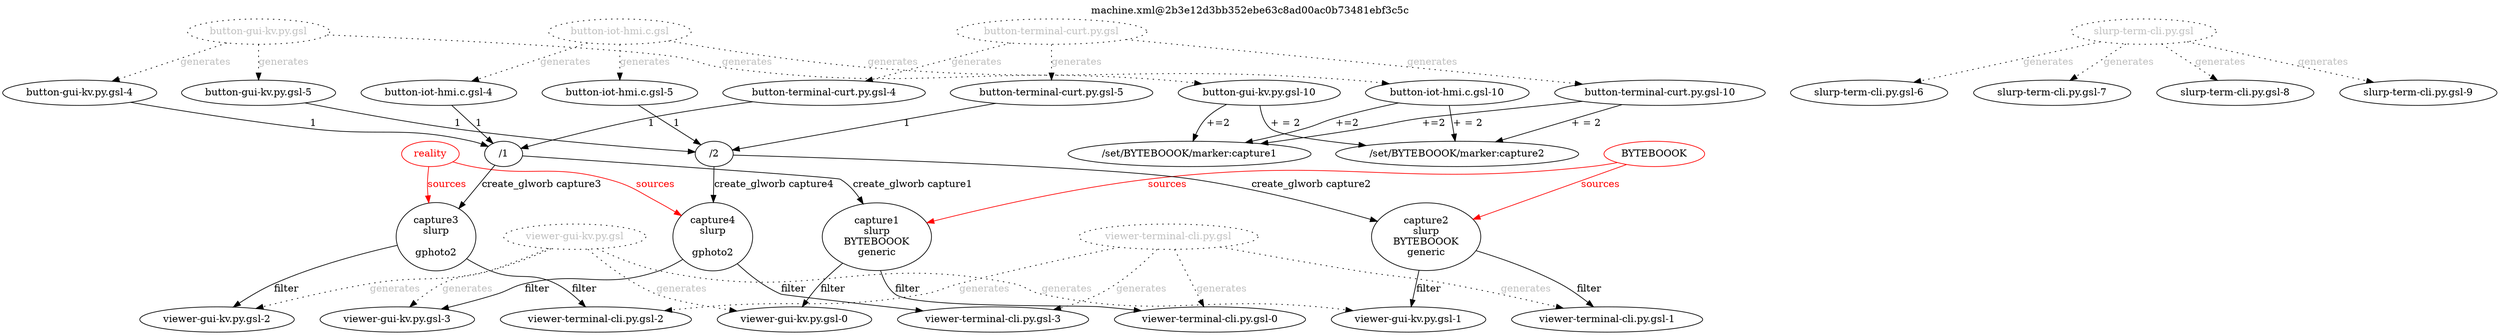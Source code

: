 // This Source Code Form is subject to the terms of the Mozilla Public
// License, v. 2.0. If a copy of the MPL was not distributed with this
// file, You can obtain one at http://mozilla.org/MPL/2.0/.

// Copyright (c) 2018, Galen Curwen-McAdams

// Generated by Codegen: https://github.com/galencm/ma
digraph permutations {
node [weight = 0.25];
nodesep=0.5
reality[label="reality",fontcolor="red",color="red"]
BYTEBOOOK[label="BYTEBOOOK",color="red"]
viewer_gui_kv_py_gsl[label="viewer-gui-kv.py.gsl", style="dotted",fontcolor="gray"]

viewer00[label="viewer-gui-kv.py.gsl-0"]
viewer_gui_kv_py_gsl -> viewer00 [label="generates", style="dotted",fontcolor="gray"]
capture1 -> viewer00 [label="filter"]
viewer_terminal_cli_py_gsl[label="viewer-terminal-cli.py.gsl", style="dotted",fontcolor="gray"]

viewer10[label="viewer-terminal-cli.py.gsl-0"]
viewer_terminal_cli_py_gsl -> viewer10 [label="generates", style="dotted",fontcolor="gray"]
capture1 -> viewer10 [label="filter"]
viewer_gui_kv_py_gsl[label="viewer-gui-kv.py.gsl", style="dotted",fontcolor="gray"]

viewer01[label="viewer-gui-kv.py.gsl-1"]
viewer_gui_kv_py_gsl -> viewer01 [label="generates", style="dotted",fontcolor="gray"]
capture2 -> viewer01 [label="filter"]
viewer_terminal_cli_py_gsl[label="viewer-terminal-cli.py.gsl", style="dotted",fontcolor="gray"]

viewer11[label="viewer-terminal-cli.py.gsl-1"]
viewer_terminal_cli_py_gsl -> viewer11 [label="generates", style="dotted",fontcolor="gray"]
capture2 -> viewer11 [label="filter"]
viewer_gui_kv_py_gsl[label="viewer-gui-kv.py.gsl", style="dotted",fontcolor="gray"]

viewer02[label="viewer-gui-kv.py.gsl-2"]
viewer_gui_kv_py_gsl -> viewer02 [label="generates", style="dotted",fontcolor="gray"]
capture3 -> viewer02 [label="filter"]
viewer_terminal_cli_py_gsl[label="viewer-terminal-cli.py.gsl", style="dotted",fontcolor="gray"]

viewer12[label="viewer-terminal-cli.py.gsl-2"]
viewer_terminal_cli_py_gsl -> viewer12 [label="generates", style="dotted",fontcolor="gray"]
capture3 -> viewer12 [label="filter"]
viewer_gui_kv_py_gsl[label="viewer-gui-kv.py.gsl", style="dotted",fontcolor="gray"]

viewer03[label="viewer-gui-kv.py.gsl-3"]
viewer_gui_kv_py_gsl -> viewer03 [label="generates", style="dotted",fontcolor="gray"]
capture4 -> viewer03 [label="filter"]
viewer_terminal_cli_py_gsl[label="viewer-terminal-cli.py.gsl", style="dotted",fontcolor="gray"]

viewer13[label="viewer-terminal-cli.py.gsl-3"]
viewer_terminal_cli_py_gsl -> viewer13 [label="generates", style="dotted",fontcolor="gray"]
capture4 -> viewer13 [label="filter"]
button_gui_kv_py_gsl[label="button-gui-kv.py.gsl", style="dotted",fontcolor="gray"]

button04[label="button-gui-kv.py.gsl-4"]
button_gui_kv_py_gsl -> button04 [label="generates", style="dotted",fontcolor="gray"]
DEST1[label="/1"]
button04 -> DEST1 [label="1"]
button_terminal_curt_py_gsl[label="button-terminal-curt.py.gsl", style="dotted",fontcolor="gray"]

button14[label="button-terminal-curt.py.gsl-4"]
button_terminal_curt_py_gsl -> button14 [label="generates", style="dotted",fontcolor="gray"]
DEST1[label="/1"]
button14 -> DEST1 [label="1"]
button_iot_hmi_c_gsl[label="button-iot-hmi.c.gsl", style="dotted",fontcolor="gray"]

button24[label="button-iot-hmi.c.gsl-4"]
button_iot_hmi_c_gsl -> button24 [label="generates", style="dotted",fontcolor="gray"]
DEST1[label="/1"]
button24 -> DEST1 [label="1"]
button_gui_kv_py_gsl[label="button-gui-kv.py.gsl", style="dotted",fontcolor="gray"]

button05[label="button-gui-kv.py.gsl-5"]
button_gui_kv_py_gsl -> button05 [label="generates", style="dotted",fontcolor="gray"]
DEST2[label="/2"]
button05 -> DEST2 [label="1"]
button_terminal_curt_py_gsl[label="button-terminal-curt.py.gsl", style="dotted",fontcolor="gray"]

button15[label="button-terminal-curt.py.gsl-5"]
button_terminal_curt_py_gsl -> button15 [label="generates", style="dotted",fontcolor="gray"]
DEST2[label="/2"]
button15 -> DEST2 [label="1"]
button_iot_hmi_c_gsl[label="button-iot-hmi.c.gsl", style="dotted",fontcolor="gray"]

button25[label="button-iot-hmi.c.gsl-5"]
button_iot_hmi_c_gsl -> button25 [label="generates", style="dotted",fontcolor="gray"]
DEST2[label="/2"]
button25 -> DEST2 [label="1"]
slurp_term_cli_py_gsl[label="slurp-term-cli.py.gsl", style="dotted",fontcolor="gray"]
capture1[label="capture1
slurp
BYTEBOOOK
generic"]
BYTEBOOOK -> capture1 [label="sources", fontcolor="red", color="red"]

slurp06[label="slurp-term-cli.py.gsl-6"]
slurp_term_cli_py_gsl -> slurp06 [label="generates", style="dotted",fontcolor="gray"]
DEST1 -> capture1 [label="create_glworb capture1"]
slurp_term_cli_py_gsl[label="slurp-term-cli.py.gsl", style="dotted",fontcolor="gray"]
capture2[label="capture2
slurp
BYTEBOOOK
generic"]
BYTEBOOOK -> capture2 [label="sources", fontcolor="red", color="red"]

slurp07[label="slurp-term-cli.py.gsl-7"]
slurp_term_cli_py_gsl -> slurp07 [label="generates", style="dotted",fontcolor="gray"]
DEST2 -> capture2 [label="create_glworb capture2"]
slurp_term_cli_py_gsl[label="slurp-term-cli.py.gsl", style="dotted",fontcolor="gray"]
capture3[label="capture3
slurp

gphoto2"]
reality -> capture3 [label="sources", fontcolor="red", color="red"]

slurp08[label="slurp-term-cli.py.gsl-8"]
slurp_term_cli_py_gsl -> slurp08 [label="generates", style="dotted",fontcolor="gray"]
DEST1 -> capture3 [label="create_glworb capture3"]
slurp_term_cli_py_gsl[label="slurp-term-cli.py.gsl", style="dotted",fontcolor="gray"]
capture4[label="capture4
slurp

gphoto2"]
reality -> capture4 [label="sources", fontcolor="red", color="red"]

slurp09[label="slurp-term-cli.py.gsl-9"]
slurp_term_cli_py_gsl -> slurp09 [label="generates", style="dotted",fontcolor="gray"]
DEST2 -> capture4 [label="create_glworb capture4"]
button_gui_kv_py_gsl[label="button-gui-kv.py.gsl", style="dotted",fontcolor="gray"]

button010[label="button-gui-kv.py.gsl-10"]
button_gui_kv_py_gsl -> button010 [label="generates", style="dotted",fontcolor="gray"]
DESTsetBYTEBOOOKmarkercapture1[label="/set/BYTEBOOOK/marker:capture1"]
button010 -> DESTsetBYTEBOOOKmarkercapture1 [label="+=2"]
DESTsetBYTEBOOOKmarkercapture2[label="/set/BYTEBOOOK/marker:capture2"]
button010 -> DESTsetBYTEBOOOKmarkercapture2 [label="+ = 2"]
button_terminal_curt_py_gsl[label="button-terminal-curt.py.gsl", style="dotted",fontcolor="gray"]

button110[label="button-terminal-curt.py.gsl-10"]
button_terminal_curt_py_gsl -> button110 [label="generates", style="dotted",fontcolor="gray"]
DESTsetBYTEBOOOKmarkercapture1[label="/set/BYTEBOOOK/marker:capture1"]
button110 -> DESTsetBYTEBOOOKmarkercapture1 [label="+=2"]
DESTsetBYTEBOOOKmarkercapture2[label="/set/BYTEBOOOK/marker:capture2"]
button110 -> DESTsetBYTEBOOOKmarkercapture2 [label="+ = 2"]
button_iot_hmi_c_gsl[label="button-iot-hmi.c.gsl", style="dotted",fontcolor="gray"]

button210[label="button-iot-hmi.c.gsl-10"]
button_iot_hmi_c_gsl -> button210 [label="generates", style="dotted",fontcolor="gray"]
DESTsetBYTEBOOOKmarkercapture1[label="/set/BYTEBOOOK/marker:capture1"]
button210 -> DESTsetBYTEBOOOKmarkercapture1 [label="+=2"]
DESTsetBYTEBOOOKmarkercapture2[label="/set/BYTEBOOOK/marker:capture2"]
button210 -> DESTsetBYTEBOOOKmarkercapture2 [label="+ = 2"]
labelloc="t";
label="machine.xml@2b3e12d3bb352ebe63c8ad00ac0b73481ebf3c5c";
}